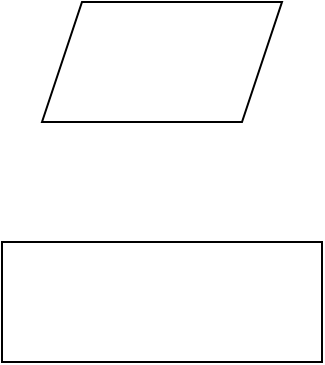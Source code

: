 <mxfile version="22.0.3" type="device">
  <diagram name="Page-1" id="QW6IJd93s-Ez5ew6Ey-P">
    <mxGraphModel dx="1098" dy="1180" grid="1" gridSize="10" guides="1" tooltips="1" connect="1" arrows="1" fold="1" page="1" pageScale="1" pageWidth="3300" pageHeight="4681" math="0" shadow="0">
      <root>
        <mxCell id="0" />
        <mxCell id="1" parent="0" />
        <mxCell id="yVTSudExv7IzX_z2emA7-2" value="" style="shape=parallelogram;perimeter=parallelogramPerimeter;whiteSpace=wrap;html=1;fixedSize=1;fillColor=none;" vertex="1" parent="1">
          <mxGeometry x="180" y="380" width="120" height="60" as="geometry" />
        </mxCell>
        <mxCell id="yVTSudExv7IzX_z2emA7-3" value="" style="rounded=0;whiteSpace=wrap;html=1;fillColor=none;" vertex="1" parent="1">
          <mxGeometry x="160" y="500" width="160" height="60" as="geometry" />
        </mxCell>
      </root>
    </mxGraphModel>
  </diagram>
</mxfile>
